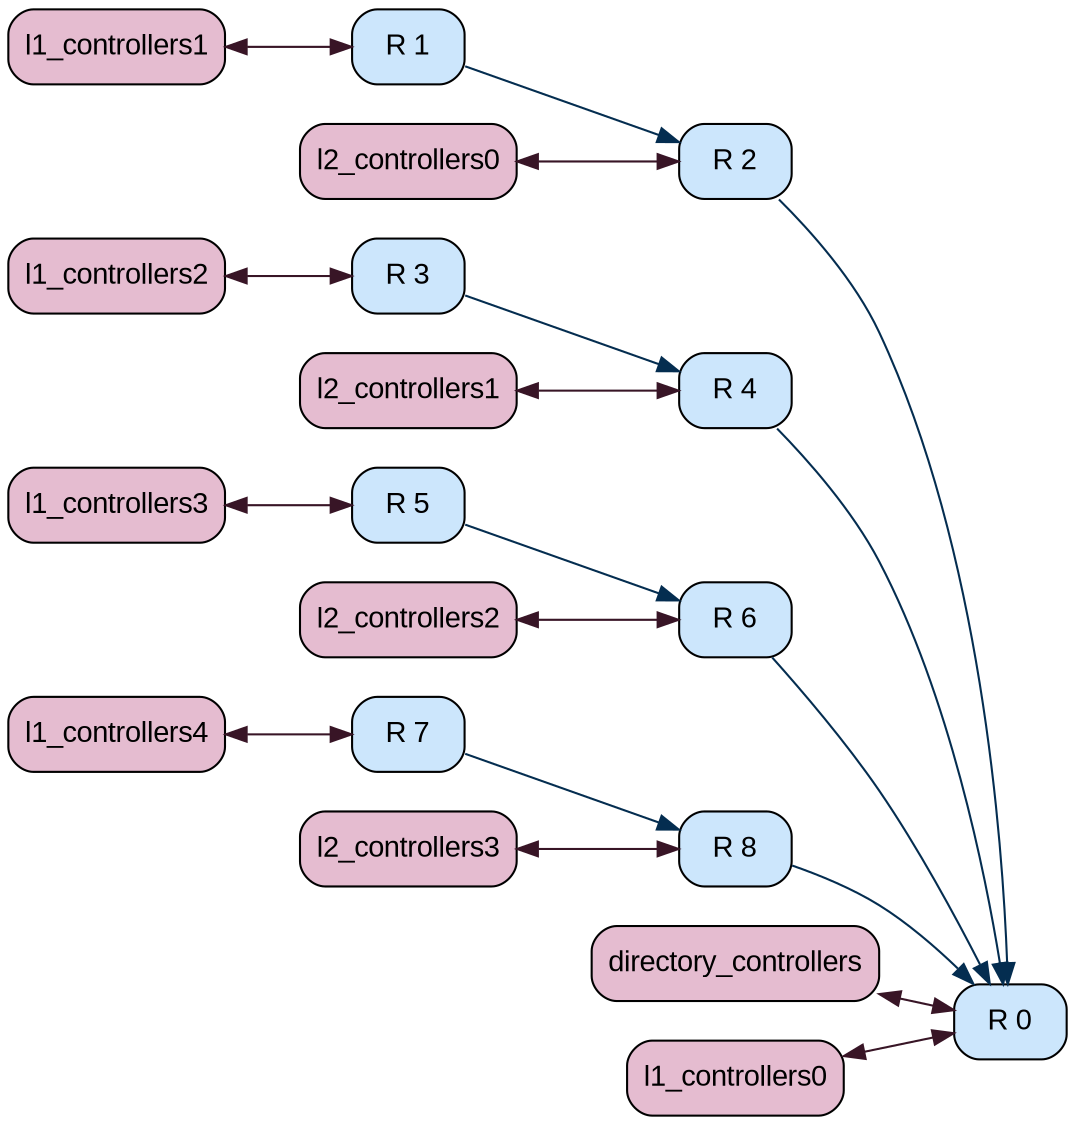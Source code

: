graph G {
rankdir=LR;
"board.cache_hierarchy.ruby_system.network.xbar" [color="#000000", fillcolor="#cce6fc", fontcolor="#000000", fontname=Arial, fontsize=14, label="R 0", shape=Mrecord, style="rounded, filled"];
"board.cache_hierarchy.ruby_system.network.l1_switch_0" [color="#000000", fillcolor="#cce6fc", fontcolor="#000000", fontname=Arial, fontsize=14, label="R 1", shape=Mrecord, style="rounded, filled"];
"board.cache_hierarchy.ruby_system.network.l2_switch_0" [color="#000000", fillcolor="#cce6fc", fontcolor="#000000", fontname=Arial, fontsize=14, label="R 2", shape=Mrecord, style="rounded, filled"];
"board.cache_hierarchy.ruby_system.network.l1_switch_1" [color="#000000", fillcolor="#cce6fc", fontcolor="#000000", fontname=Arial, fontsize=14, label="R 3", shape=Mrecord, style="rounded, filled"];
"board.cache_hierarchy.ruby_system.network.l2_switch_1" [color="#000000", fillcolor="#cce6fc", fontcolor="#000000", fontname=Arial, fontsize=14, label="R 4", shape=Mrecord, style="rounded, filled"];
"board.cache_hierarchy.ruby_system.network.l1_switch_2" [color="#000000", fillcolor="#cce6fc", fontcolor="#000000", fontname=Arial, fontsize=14, label="R 5", shape=Mrecord, style="rounded, filled"];
"board.cache_hierarchy.ruby_system.network.l2_switch_2" [color="#000000", fillcolor="#cce6fc", fontcolor="#000000", fontname=Arial, fontsize=14, label="R 6", shape=Mrecord, style="rounded, filled"];
"board.cache_hierarchy.ruby_system.network.l1_switch_3" [color="#000000", fillcolor="#cce6fc", fontcolor="#000000", fontname=Arial, fontsize=14, label="R 7", shape=Mrecord, style="rounded, filled"];
"board.cache_hierarchy.ruby_system.network.l2_switch_3" [color="#000000", fillcolor="#cce6fc", fontcolor="#000000", fontname=Arial, fontsize=14, label="R 8", shape=Mrecord, style="rounded, filled"];
"board.cache_hierarchy.ruby_system.network.l1_switch_0" -- "board.cache_hierarchy.ruby_system.network.l2_switch_0"  [color="#042d50", dir=forward, weight=0.5];
"board.cache_hierarchy.ruby_system.network.l2_switch_0" -- "board.cache_hierarchy.ruby_system.network.xbar"  [color="#042d50", dir=forward, weight=0.5];
"board.cache_hierarchy.ruby_system.network.l1_switch_1" -- "board.cache_hierarchy.ruby_system.network.l2_switch_1"  [color="#042d50", dir=forward, weight=0.5];
"board.cache_hierarchy.ruby_system.network.l2_switch_1" -- "board.cache_hierarchy.ruby_system.network.xbar"  [color="#042d50", dir=forward, weight=0.5];
"board.cache_hierarchy.ruby_system.network.l1_switch_2" -- "board.cache_hierarchy.ruby_system.network.l2_switch_2"  [color="#042d50", dir=forward, weight=0.5];
"board.cache_hierarchy.ruby_system.network.l2_switch_2" -- "board.cache_hierarchy.ruby_system.network.xbar"  [color="#042d50", dir=forward, weight=0.5];
"board.cache_hierarchy.ruby_system.network.l1_switch_3" -- "board.cache_hierarchy.ruby_system.network.l2_switch_3"  [color="#042d50", dir=forward, weight=0.5];
"board.cache_hierarchy.ruby_system.network.l2_switch_3" -- "board.cache_hierarchy.ruby_system.network.xbar"  [color="#042d50", dir=forward, weight=0.5];
"board.cache_hierarchy.ruby_system.l1_controllers1" [color="#000000", fillcolor="#e5bcd0", fontcolor="#000000", fontname=Arial, fontsize=14, label=l1_controllers1, shape=Mrecord, style="rounded, filled"];
"board.cache_hierarchy.ruby_system.l1_controllers1" -- "board.cache_hierarchy.ruby_system.network.l1_switch_0"  [color="#381526", dir=both, weight=1.0];
"board.cache_hierarchy.ruby_system.l2_controllers0" [color="#000000", fillcolor="#e5bcd0", fontcolor="#000000", fontname=Arial, fontsize=14, label=l2_controllers0, shape=Mrecord, style="rounded, filled"];
"board.cache_hierarchy.ruby_system.l2_controllers0" -- "board.cache_hierarchy.ruby_system.network.l2_switch_0"  [color="#381526", dir=both, weight=1.0];
"board.cache_hierarchy.ruby_system.l1_controllers2" [color="#000000", fillcolor="#e5bcd0", fontcolor="#000000", fontname=Arial, fontsize=14, label=l1_controllers2, shape=Mrecord, style="rounded, filled"];
"board.cache_hierarchy.ruby_system.l1_controllers2" -- "board.cache_hierarchy.ruby_system.network.l1_switch_1"  [color="#381526", dir=both, weight=1.0];
"board.cache_hierarchy.ruby_system.l2_controllers1" [color="#000000", fillcolor="#e5bcd0", fontcolor="#000000", fontname=Arial, fontsize=14, label=l2_controllers1, shape=Mrecord, style="rounded, filled"];
"board.cache_hierarchy.ruby_system.l2_controllers1" -- "board.cache_hierarchy.ruby_system.network.l2_switch_1"  [color="#381526", dir=both, weight=1.0];
"board.cache_hierarchy.ruby_system.l1_controllers3" [color="#000000", fillcolor="#e5bcd0", fontcolor="#000000", fontname=Arial, fontsize=14, label=l1_controllers3, shape=Mrecord, style="rounded, filled"];
"board.cache_hierarchy.ruby_system.l1_controllers3" -- "board.cache_hierarchy.ruby_system.network.l1_switch_2"  [color="#381526", dir=both, weight=1.0];
"board.cache_hierarchy.ruby_system.l2_controllers2" [color="#000000", fillcolor="#e5bcd0", fontcolor="#000000", fontname=Arial, fontsize=14, label=l2_controllers2, shape=Mrecord, style="rounded, filled"];
"board.cache_hierarchy.ruby_system.l2_controllers2" -- "board.cache_hierarchy.ruby_system.network.l2_switch_2"  [color="#381526", dir=both, weight=1.0];
"board.cache_hierarchy.ruby_system.l1_controllers4" [color="#000000", fillcolor="#e5bcd0", fontcolor="#000000", fontname=Arial, fontsize=14, label=l1_controllers4, shape=Mrecord, style="rounded, filled"];
"board.cache_hierarchy.ruby_system.l1_controllers4" -- "board.cache_hierarchy.ruby_system.network.l1_switch_3"  [color="#381526", dir=both, weight=1.0];
"board.cache_hierarchy.ruby_system.l2_controllers3" [color="#000000", fillcolor="#e5bcd0", fontcolor="#000000", fontname=Arial, fontsize=14, label=l2_controllers3, shape=Mrecord, style="rounded, filled"];
"board.cache_hierarchy.ruby_system.l2_controllers3" -- "board.cache_hierarchy.ruby_system.network.l2_switch_3"  [color="#381526", dir=both, weight=1.0];
"board.cache_hierarchy.ruby_system.directory_controllers" [color="#000000", fillcolor="#e5bcd0", fontcolor="#000000", fontname=Arial, fontsize=14, label=directory_controllers, shape=Mrecord, style="rounded, filled"];
"board.cache_hierarchy.ruby_system.directory_controllers" -- "board.cache_hierarchy.ruby_system.network.xbar"  [color="#381526", dir=both, weight=1.0];
"board.cache_hierarchy.ruby_system.l1_controllers0" [color="#000000", fillcolor="#e5bcd0", fontcolor="#000000", fontname=Arial, fontsize=14, label=l1_controllers0, shape=Mrecord, style="rounded, filled"];
"board.cache_hierarchy.ruby_system.l1_controllers0" -- "board.cache_hierarchy.ruby_system.network.xbar"  [color="#381526", dir=both, weight=1.0];
}
